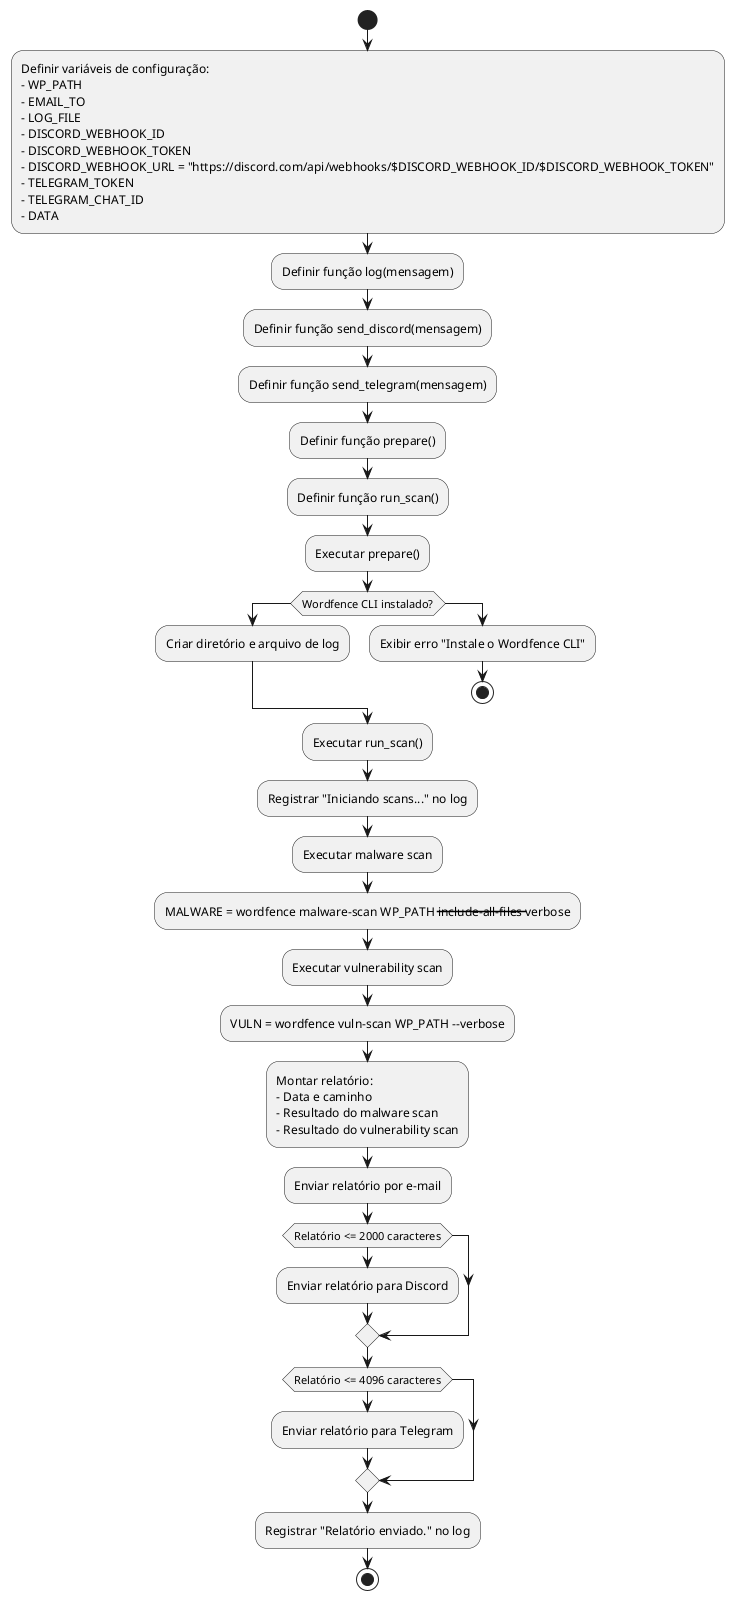 @startuml
start

:Definir variáveis de configuração:
- WP_PATH
- EMAIL_TO
- LOG_FILE
- DISCORD_WEBHOOK_ID
- DISCORD_WEBHOOK_TOKEN
- DISCORD_WEBHOOK_URL = "https://discord.com/api/webhooks/$DISCORD_WEBHOOK_ID/$DISCORD_WEBHOOK_TOKEN"
- TELEGRAM_TOKEN
- TELEGRAM_CHAT_ID
- DATA;

:Definir função log(mensagem);
:Definir função send_discord(mensagem);
:Definir função send_telegram(mensagem);
:Definir função prepare();
:Definir função run_scan();

:Executar prepare();

if (Wordfence CLI instalado?) then
  :Criar diretório e arquivo de log;
else
  :Exibir erro "Instale o Wordfence CLI";
  stop
endif

:Executar run_scan();
:Registrar "Iniciando scans..." no log;

:Executar malware scan;
:MALWARE = wordfence malware-scan WP_PATH --include-all-files --verbose;

:Executar vulnerability scan;
:VULN = wordfence vuln-scan WP_PATH --verbose;

:Montar relatório:
- Data e caminho
- Resultado do malware scan
- Resultado do vulnerability scan;

:Enviar relatório por e-mail;

if (Relatório <= 2000 caracteres) then
  :Enviar relatório para Discord;
endif

if (Relatório <= 4096 caracteres) then
  :Enviar relatório para Telegram;
endif

:Registrar "Relatório enviado." no log;

stop
@enduml